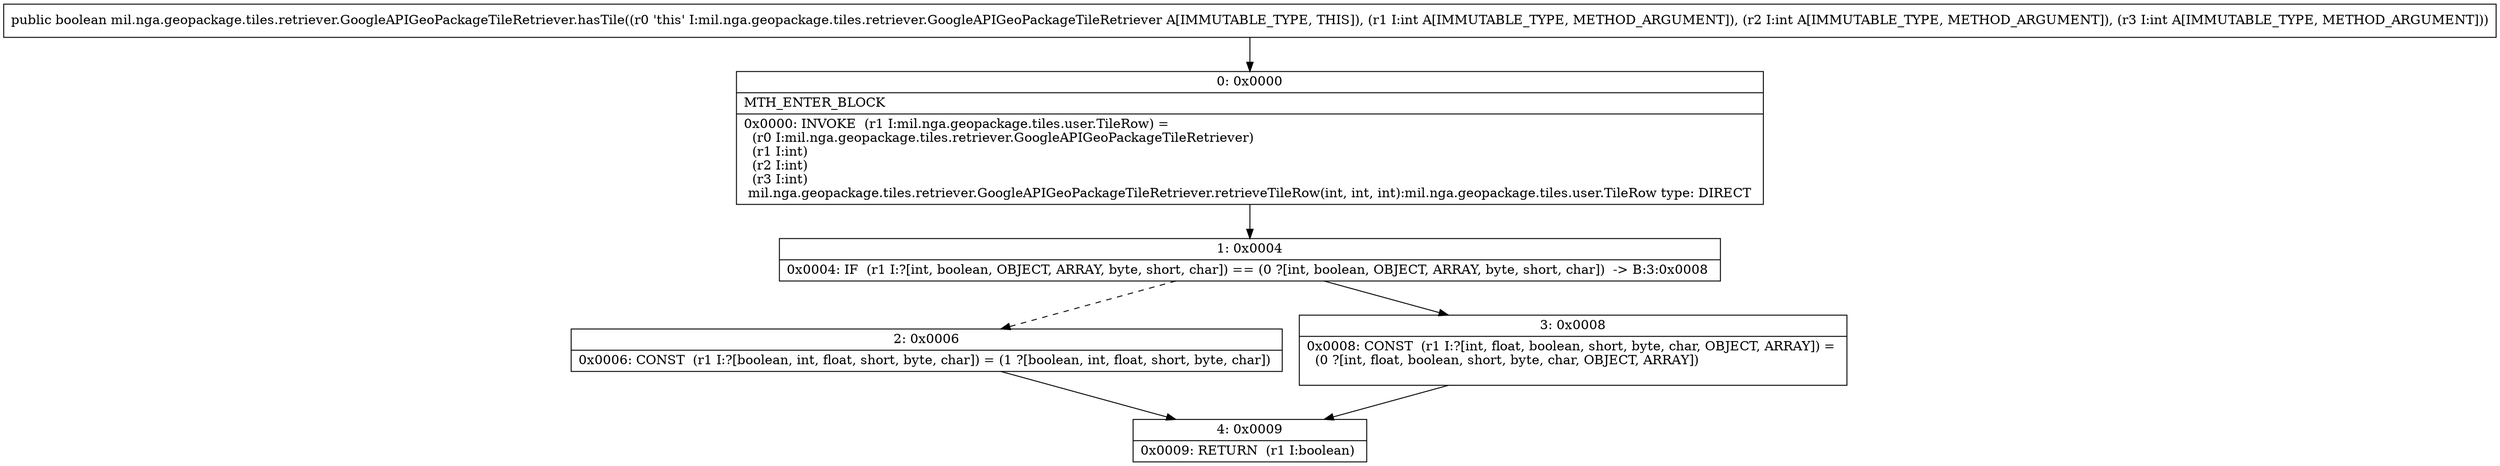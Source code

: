 digraph "CFG formil.nga.geopackage.tiles.retriever.GoogleAPIGeoPackageTileRetriever.hasTile(III)Z" {
Node_0 [shape=record,label="{0\:\ 0x0000|MTH_ENTER_BLOCK\l|0x0000: INVOKE  (r1 I:mil.nga.geopackage.tiles.user.TileRow) = \l  (r0 I:mil.nga.geopackage.tiles.retriever.GoogleAPIGeoPackageTileRetriever)\l  (r1 I:int)\l  (r2 I:int)\l  (r3 I:int)\l mil.nga.geopackage.tiles.retriever.GoogleAPIGeoPackageTileRetriever.retrieveTileRow(int, int, int):mil.nga.geopackage.tiles.user.TileRow type: DIRECT \l}"];
Node_1 [shape=record,label="{1\:\ 0x0004|0x0004: IF  (r1 I:?[int, boolean, OBJECT, ARRAY, byte, short, char]) == (0 ?[int, boolean, OBJECT, ARRAY, byte, short, char])  \-\> B:3:0x0008 \l}"];
Node_2 [shape=record,label="{2\:\ 0x0006|0x0006: CONST  (r1 I:?[boolean, int, float, short, byte, char]) = (1 ?[boolean, int, float, short, byte, char]) \l}"];
Node_3 [shape=record,label="{3\:\ 0x0008|0x0008: CONST  (r1 I:?[int, float, boolean, short, byte, char, OBJECT, ARRAY]) = \l  (0 ?[int, float, boolean, short, byte, char, OBJECT, ARRAY])\l \l}"];
Node_4 [shape=record,label="{4\:\ 0x0009|0x0009: RETURN  (r1 I:boolean) \l}"];
MethodNode[shape=record,label="{public boolean mil.nga.geopackage.tiles.retriever.GoogleAPIGeoPackageTileRetriever.hasTile((r0 'this' I:mil.nga.geopackage.tiles.retriever.GoogleAPIGeoPackageTileRetriever A[IMMUTABLE_TYPE, THIS]), (r1 I:int A[IMMUTABLE_TYPE, METHOD_ARGUMENT]), (r2 I:int A[IMMUTABLE_TYPE, METHOD_ARGUMENT]), (r3 I:int A[IMMUTABLE_TYPE, METHOD_ARGUMENT])) }"];
MethodNode -> Node_0;
Node_0 -> Node_1;
Node_1 -> Node_2[style=dashed];
Node_1 -> Node_3;
Node_2 -> Node_4;
Node_3 -> Node_4;
}

